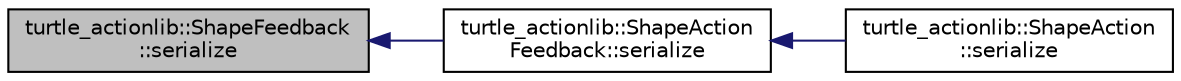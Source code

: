 digraph "turtle_actionlib::ShapeFeedback::serialize"
{
  edge [fontname="Helvetica",fontsize="10",labelfontname="Helvetica",labelfontsize="10"];
  node [fontname="Helvetica",fontsize="10",shape=record];
  rankdir="LR";
  Node1 [label="turtle_actionlib::ShapeFeedback\l::serialize",height=0.2,width=0.4,color="black", fillcolor="grey75", style="filled" fontcolor="black"];
  Node1 -> Node2 [dir="back",color="midnightblue",fontsize="10",style="solid",fontname="Helvetica"];
  Node2 [label="turtle_actionlib::ShapeAction\lFeedback::serialize",height=0.2,width=0.4,color="black", fillcolor="white", style="filled",URL="$classturtle__actionlib_1_1_shape_action_feedback.html#a8f584bf46eea24fb15ae7d3533cd768e"];
  Node2 -> Node3 [dir="back",color="midnightblue",fontsize="10",style="solid",fontname="Helvetica"];
  Node3 [label="turtle_actionlib::ShapeAction\l::serialize",height=0.2,width=0.4,color="black", fillcolor="white", style="filled",URL="$classturtle__actionlib_1_1_shape_action.html#a6810127b9473fde47ad4c979422e857c"];
}
